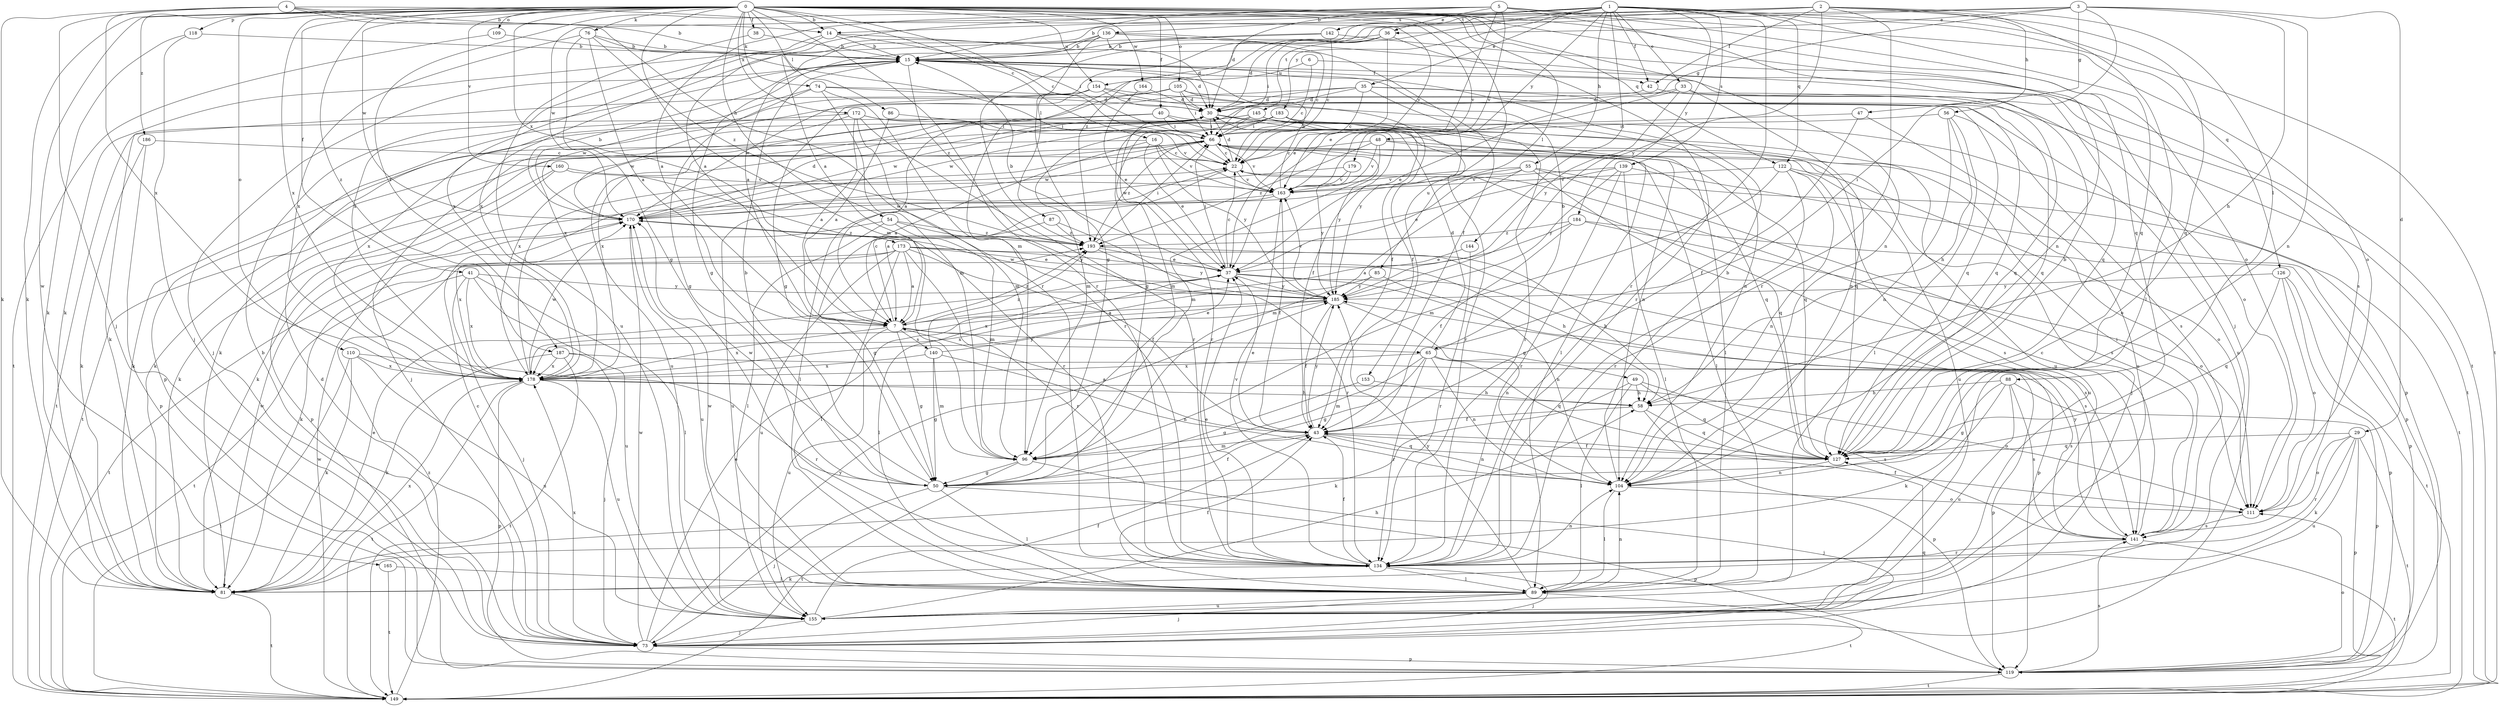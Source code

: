 strict digraph  {
0;
1;
2;
3;
4;
5;
6;
7;
14;
15;
16;
22;
29;
30;
33;
35;
36;
37;
38;
40;
41;
42;
43;
47;
48;
49;
50;
54;
55;
56;
58;
65;
66;
73;
74;
76;
81;
85;
86;
87;
88;
89;
96;
104;
105;
109;
110;
111;
118;
119;
122;
126;
127;
134;
136;
139;
140;
141;
142;
144;
145;
149;
153;
154;
155;
160;
163;
164;
165;
170;
172;
173;
178;
179;
183;
184;
185;
186;
187;
193;
0 -> 14  [label=b];
0 -> 16  [label=c];
0 -> 22  [label=c];
0 -> 38  [label=f];
0 -> 40  [label=f];
0 -> 41  [label=f];
0 -> 54  [label=h];
0 -> 73  [label=j];
0 -> 74  [label=k];
0 -> 76  [label=k];
0 -> 81  [label=k];
0 -> 85  [label=l];
0 -> 86  [label=l];
0 -> 96  [label=m];
0 -> 104  [label=n];
0 -> 105  [label=o];
0 -> 109  [label=o];
0 -> 110  [label=o];
0 -> 111  [label=o];
0 -> 118  [label=p];
0 -> 122  [label=q];
0 -> 134  [label=r];
0 -> 153  [label=u];
0 -> 154  [label=u];
0 -> 160  [label=v];
0 -> 163  [label=v];
0 -> 164  [label=w];
0 -> 165  [label=w];
0 -> 170  [label=w];
0 -> 172  [label=x];
0 -> 173  [label=x];
0 -> 178  [label=x];
0 -> 186  [label=z];
0 -> 187  [label=z];
1 -> 7  [label=a];
1 -> 33  [label=e];
1 -> 35  [label=e];
1 -> 42  [label=f];
1 -> 55  [label=h];
1 -> 122  [label=q];
1 -> 126  [label=q];
1 -> 127  [label=q];
1 -> 134  [label=r];
1 -> 136  [label=s];
1 -> 139  [label=s];
1 -> 142  [label=t];
1 -> 144  [label=t];
1 -> 145  [label=t];
1 -> 149  [label=t];
1 -> 179  [label=y];
1 -> 183  [label=y];
1 -> 184  [label=y];
1 -> 187  [label=z];
2 -> 14  [label=b];
2 -> 42  [label=f];
2 -> 56  [label=h];
2 -> 87  [label=l];
2 -> 88  [label=l];
2 -> 89  [label=l];
2 -> 127  [label=q];
2 -> 134  [label=r];
2 -> 170  [label=w];
2 -> 185  [label=y];
2 -> 193  [label=z];
3 -> 7  [label=a];
3 -> 29  [label=d];
3 -> 36  [label=e];
3 -> 47  [label=g];
3 -> 48  [label=g];
3 -> 58  [label=h];
3 -> 65  [label=i];
3 -> 104  [label=n];
3 -> 193  [label=z];
4 -> 14  [label=b];
4 -> 15  [label=b];
4 -> 73  [label=j];
4 -> 81  [label=k];
4 -> 134  [label=r];
4 -> 163  [label=v];
4 -> 178  [label=x];
5 -> 7  [label=a];
5 -> 15  [label=b];
5 -> 30  [label=d];
5 -> 36  [label=e];
5 -> 37  [label=e];
5 -> 104  [label=n];
5 -> 111  [label=o];
5 -> 127  [label=q];
5 -> 163  [label=v];
6 -> 22  [label=c];
6 -> 127  [label=q];
6 -> 154  [label=u];
7 -> 22  [label=c];
7 -> 49  [label=g];
7 -> 50  [label=g];
7 -> 65  [label=i];
7 -> 140  [label=s];
7 -> 155  [label=u];
7 -> 178  [label=x];
7 -> 193  [label=z];
14 -> 15  [label=b];
14 -> 30  [label=d];
14 -> 66  [label=i];
14 -> 81  [label=k];
14 -> 178  [label=x];
15 -> 30  [label=d];
15 -> 42  [label=f];
15 -> 50  [label=g];
15 -> 73  [label=j];
15 -> 193  [label=z];
16 -> 7  [label=a];
16 -> 22  [label=c];
16 -> 37  [label=e];
16 -> 81  [label=k];
16 -> 163  [label=v];
16 -> 185  [label=y];
22 -> 30  [label=d];
22 -> 89  [label=l];
22 -> 141  [label=s];
22 -> 163  [label=v];
29 -> 81  [label=k];
29 -> 111  [label=o];
29 -> 119  [label=p];
29 -> 127  [label=q];
29 -> 134  [label=r];
29 -> 149  [label=t];
29 -> 155  [label=u];
30 -> 66  [label=i];
30 -> 73  [label=j];
30 -> 89  [label=l];
30 -> 104  [label=n];
30 -> 127  [label=q];
30 -> 134  [label=r];
30 -> 178  [label=x];
33 -> 30  [label=d];
33 -> 37  [label=e];
33 -> 104  [label=n];
33 -> 111  [label=o];
33 -> 185  [label=y];
35 -> 22  [label=c];
35 -> 30  [label=d];
35 -> 43  [label=f];
35 -> 50  [label=g];
35 -> 127  [label=q];
35 -> 149  [label=t];
35 -> 178  [label=x];
36 -> 15  [label=b];
36 -> 30  [label=d];
36 -> 37  [label=e];
36 -> 66  [label=i];
36 -> 96  [label=m];
36 -> 134  [label=r];
37 -> 15  [label=b];
37 -> 22  [label=c];
37 -> 66  [label=i];
37 -> 89  [label=l];
37 -> 119  [label=p];
37 -> 141  [label=s];
37 -> 185  [label=y];
38 -> 15  [label=b];
38 -> 155  [label=u];
40 -> 43  [label=f];
40 -> 66  [label=i];
40 -> 111  [label=o];
40 -> 149  [label=t];
40 -> 155  [label=u];
41 -> 73  [label=j];
41 -> 89  [label=l];
41 -> 149  [label=t];
41 -> 155  [label=u];
41 -> 178  [label=x];
41 -> 185  [label=y];
42 -> 30  [label=d];
42 -> 127  [label=q];
43 -> 7  [label=a];
43 -> 37  [label=e];
43 -> 96  [label=m];
43 -> 104  [label=n];
43 -> 127  [label=q];
43 -> 185  [label=y];
47 -> 43  [label=f];
47 -> 66  [label=i];
47 -> 155  [label=u];
48 -> 22  [label=c];
48 -> 89  [label=l];
48 -> 96  [label=m];
48 -> 127  [label=q];
48 -> 163  [label=v];
48 -> 193  [label=z];
49 -> 58  [label=h];
49 -> 81  [label=k];
49 -> 89  [label=l];
49 -> 127  [label=q];
49 -> 141  [label=s];
50 -> 15  [label=b];
50 -> 43  [label=f];
50 -> 73  [label=j];
50 -> 89  [label=l];
50 -> 119  [label=p];
50 -> 170  [label=w];
54 -> 89  [label=l];
54 -> 96  [label=m];
54 -> 178  [label=x];
54 -> 185  [label=y];
54 -> 193  [label=z];
55 -> 37  [label=e];
55 -> 81  [label=k];
55 -> 96  [label=m];
55 -> 127  [label=q];
55 -> 141  [label=s];
55 -> 149  [label=t];
55 -> 163  [label=v];
56 -> 58  [label=h];
56 -> 66  [label=i];
56 -> 89  [label=l];
56 -> 104  [label=n];
56 -> 141  [label=s];
58 -> 43  [label=f];
58 -> 119  [label=p];
58 -> 127  [label=q];
65 -> 15  [label=b];
65 -> 30  [label=d];
65 -> 50  [label=g];
65 -> 96  [label=m];
65 -> 104  [label=n];
65 -> 119  [label=p];
65 -> 127  [label=q];
65 -> 134  [label=r];
65 -> 178  [label=x];
66 -> 22  [label=c];
66 -> 73  [label=j];
66 -> 81  [label=k];
66 -> 127  [label=q];
66 -> 149  [label=t];
66 -> 155  [label=u];
66 -> 163  [label=v];
66 -> 170  [label=w];
66 -> 185  [label=y];
66 -> 193  [label=z];
73 -> 15  [label=b];
73 -> 22  [label=c];
73 -> 30  [label=d];
73 -> 37  [label=e];
73 -> 119  [label=p];
73 -> 127  [label=q];
73 -> 170  [label=w];
73 -> 178  [label=x];
73 -> 185  [label=y];
74 -> 30  [label=d];
74 -> 50  [label=g];
74 -> 96  [label=m];
74 -> 127  [label=q];
74 -> 134  [label=r];
74 -> 170  [label=w];
76 -> 7  [label=a];
76 -> 15  [label=b];
76 -> 22  [label=c];
76 -> 50  [label=g];
76 -> 178  [label=x];
76 -> 193  [label=z];
81 -> 37  [label=e];
81 -> 149  [label=t];
81 -> 170  [label=w];
81 -> 178  [label=x];
85 -> 104  [label=n];
85 -> 178  [label=x];
85 -> 185  [label=y];
86 -> 7  [label=a];
86 -> 66  [label=i];
87 -> 50  [label=g];
87 -> 134  [label=r];
87 -> 193  [label=z];
88 -> 50  [label=g];
88 -> 58  [label=h];
88 -> 81  [label=k];
88 -> 119  [label=p];
88 -> 141  [label=s];
88 -> 155  [label=u];
89 -> 43  [label=f];
89 -> 73  [label=j];
89 -> 104  [label=n];
89 -> 149  [label=t];
89 -> 155  [label=u];
89 -> 170  [label=w];
89 -> 185  [label=y];
96 -> 50  [label=g];
96 -> 73  [label=j];
96 -> 149  [label=t];
104 -> 15  [label=b];
104 -> 89  [label=l];
104 -> 111  [label=o];
105 -> 7  [label=a];
105 -> 30  [label=d];
105 -> 43  [label=f];
105 -> 66  [label=i];
105 -> 119  [label=p];
105 -> 127  [label=q];
109 -> 15  [label=b];
109 -> 149  [label=t];
110 -> 81  [label=k];
110 -> 134  [label=r];
110 -> 149  [label=t];
110 -> 155  [label=u];
110 -> 178  [label=x];
111 -> 43  [label=f];
111 -> 141  [label=s];
118 -> 15  [label=b];
118 -> 73  [label=j];
118 -> 81  [label=k];
119 -> 111  [label=o];
119 -> 141  [label=s];
119 -> 149  [label=t];
122 -> 96  [label=m];
122 -> 104  [label=n];
122 -> 111  [label=o];
122 -> 134  [label=r];
122 -> 155  [label=u];
122 -> 163  [label=v];
126 -> 111  [label=o];
126 -> 119  [label=p];
126 -> 127  [label=q];
126 -> 149  [label=t];
126 -> 185  [label=y];
127 -> 15  [label=b];
127 -> 43  [label=f];
127 -> 104  [label=n];
134 -> 37  [label=e];
134 -> 43  [label=f];
134 -> 73  [label=j];
134 -> 81  [label=k];
134 -> 89  [label=l];
134 -> 104  [label=n];
134 -> 163  [label=v];
136 -> 7  [label=a];
136 -> 15  [label=b];
136 -> 22  [label=c];
136 -> 43  [label=f];
136 -> 50  [label=g];
136 -> 141  [label=s];
136 -> 178  [label=x];
139 -> 7  [label=a];
139 -> 89  [label=l];
139 -> 119  [label=p];
139 -> 134  [label=r];
139 -> 163  [label=v];
139 -> 185  [label=y];
140 -> 37  [label=e];
140 -> 50  [label=g];
140 -> 96  [label=m];
140 -> 104  [label=n];
140 -> 178  [label=x];
140 -> 193  [label=z];
141 -> 22  [label=c];
141 -> 66  [label=i];
141 -> 134  [label=r];
141 -> 149  [label=t];
141 -> 185  [label=y];
142 -> 15  [label=b];
142 -> 22  [label=c];
142 -> 149  [label=t];
142 -> 178  [label=x];
144 -> 37  [label=e];
144 -> 134  [label=r];
145 -> 66  [label=i];
145 -> 89  [label=l];
145 -> 96  [label=m];
145 -> 134  [label=r];
145 -> 155  [label=u];
145 -> 170  [label=w];
145 -> 178  [label=x];
149 -> 170  [label=w];
149 -> 193  [label=z];
153 -> 50  [label=g];
153 -> 58  [label=h];
154 -> 30  [label=d];
154 -> 50  [label=g];
154 -> 81  [label=k];
154 -> 104  [label=n];
154 -> 155  [label=u];
154 -> 170  [label=w];
155 -> 43  [label=f];
155 -> 58  [label=h];
155 -> 73  [label=j];
160 -> 81  [label=k];
160 -> 119  [label=p];
160 -> 134  [label=r];
160 -> 163  [label=v];
163 -> 15  [label=b];
163 -> 43  [label=f];
163 -> 155  [label=u];
163 -> 170  [label=w];
164 -> 30  [label=d];
164 -> 37  [label=e];
165 -> 89  [label=l];
165 -> 149  [label=t];
170 -> 15  [label=b];
170 -> 30  [label=d];
170 -> 155  [label=u];
170 -> 193  [label=z];
172 -> 7  [label=a];
172 -> 66  [label=i];
172 -> 96  [label=m];
172 -> 134  [label=r];
172 -> 163  [label=v];
172 -> 170  [label=w];
172 -> 178  [label=x];
173 -> 7  [label=a];
173 -> 37  [label=e];
173 -> 43  [label=f];
173 -> 58  [label=h];
173 -> 81  [label=k];
173 -> 89  [label=l];
173 -> 134  [label=r];
173 -> 141  [label=s];
173 -> 149  [label=t];
173 -> 155  [label=u];
178 -> 58  [label=h];
178 -> 66  [label=i];
178 -> 111  [label=o];
178 -> 119  [label=p];
178 -> 149  [label=t];
178 -> 155  [label=u];
178 -> 170  [label=w];
178 -> 185  [label=y];
179 -> 163  [label=v];
179 -> 170  [label=w];
179 -> 185  [label=y];
183 -> 66  [label=i];
183 -> 81  [label=k];
183 -> 96  [label=m];
183 -> 119  [label=p];
183 -> 134  [label=r];
183 -> 170  [label=w];
183 -> 185  [label=y];
184 -> 7  [label=a];
184 -> 43  [label=f];
184 -> 111  [label=o];
184 -> 119  [label=p];
184 -> 193  [label=z];
185 -> 7  [label=a];
185 -> 43  [label=f];
185 -> 104  [label=n];
185 -> 163  [label=v];
185 -> 170  [label=w];
185 -> 178  [label=x];
186 -> 22  [label=c];
186 -> 81  [label=k];
186 -> 119  [label=p];
187 -> 73  [label=j];
187 -> 81  [label=k];
187 -> 141  [label=s];
187 -> 149  [label=t];
187 -> 178  [label=x];
193 -> 37  [label=e];
193 -> 58  [label=h];
193 -> 66  [label=i];
193 -> 185  [label=y];
}
